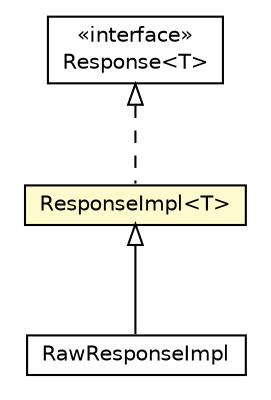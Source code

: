 #!/usr/local/bin/dot
#
# Class diagram 
# Generated by UMLGraph version R5_6-24-gf6e263 (http://www.umlgraph.org/)
#

digraph G {
	edge [fontname="Helvetica",fontsize=10,labelfontname="Helvetica",labelfontsize=10];
	node [fontname="Helvetica",fontsize=10,shape=plaintext];
	nodesep=0.25;
	ranksep=0.5;
	// io.reinert.requestor.Response<T>
	c30236 [label=<<table title="io.reinert.requestor.Response" border="0" cellborder="1" cellspacing="0" cellpadding="2" port="p" href="./Response.html">
		<tr><td><table border="0" cellspacing="0" cellpadding="1">
<tr><td align="center" balign="center"> &#171;interface&#187; </td></tr>
<tr><td align="center" balign="center"> Response&lt;T&gt; </td></tr>
		</table></td></tr>
		</table>>, URL="./Response.html", fontname="Helvetica", fontcolor="black", fontsize=10.0];
	// io.reinert.requestor.RawResponseImpl
	c30249 [label=<<table title="io.reinert.requestor.RawResponseImpl" border="0" cellborder="1" cellspacing="0" cellpadding="2" port="p" href="./RawResponseImpl.html">
		<tr><td><table border="0" cellspacing="0" cellpadding="1">
<tr><td align="center" balign="center"> RawResponseImpl </td></tr>
		</table></td></tr>
		</table>>, URL="./RawResponseImpl.html", fontname="Helvetica", fontcolor="black", fontsize=10.0];
	// io.reinert.requestor.ResponseImpl<T>
	c30254 [label=<<table title="io.reinert.requestor.ResponseImpl" border="0" cellborder="1" cellspacing="0" cellpadding="2" port="p" bgcolor="lemonChiffon" href="./ResponseImpl.html">
		<tr><td><table border="0" cellspacing="0" cellpadding="1">
<tr><td align="center" balign="center"> ResponseImpl&lt;T&gt; </td></tr>
		</table></td></tr>
		</table>>, URL="./ResponseImpl.html", fontname="Helvetica", fontcolor="black", fontsize=10.0];
	//io.reinert.requestor.RawResponseImpl extends io.reinert.requestor.ResponseImpl<io.reinert.requestor.Payload>
	c30254:p -> c30249:p [dir=back,arrowtail=empty];
	//io.reinert.requestor.ResponseImpl<T> implements io.reinert.requestor.Response<T>
	c30236:p -> c30254:p [dir=back,arrowtail=empty,style=dashed];
}


